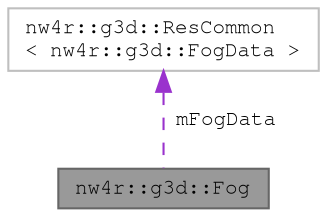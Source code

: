 digraph "nw4r::g3d::Fog"
{
 // LATEX_PDF_SIZE
  bgcolor="transparent";
  edge [fontname=FreeMono,fontsize=10,labelfontname=FreeMono,labelfontsize=10];
  node [fontname=FreeMono,fontsize=10,shape=box,height=0.2,width=0.4];
  Node1 [label="nw4r::g3d::Fog",height=0.2,width=0.4,color="gray40", fillcolor="grey60", style="filled", fontcolor="black",tooltip=" "];
  Node2 -> Node1 [dir="back",color="darkorchid3",style="dashed",label=" mFogData" ];
  Node2 [label="nw4r::g3d::ResCommon\l\< nw4r::g3d::FogData \>",height=0.2,width=0.4,color="grey75", fillcolor="white", style="filled",URL="$classnw4r_1_1g3d_1_1_res_common.html",tooltip=" "];
}
